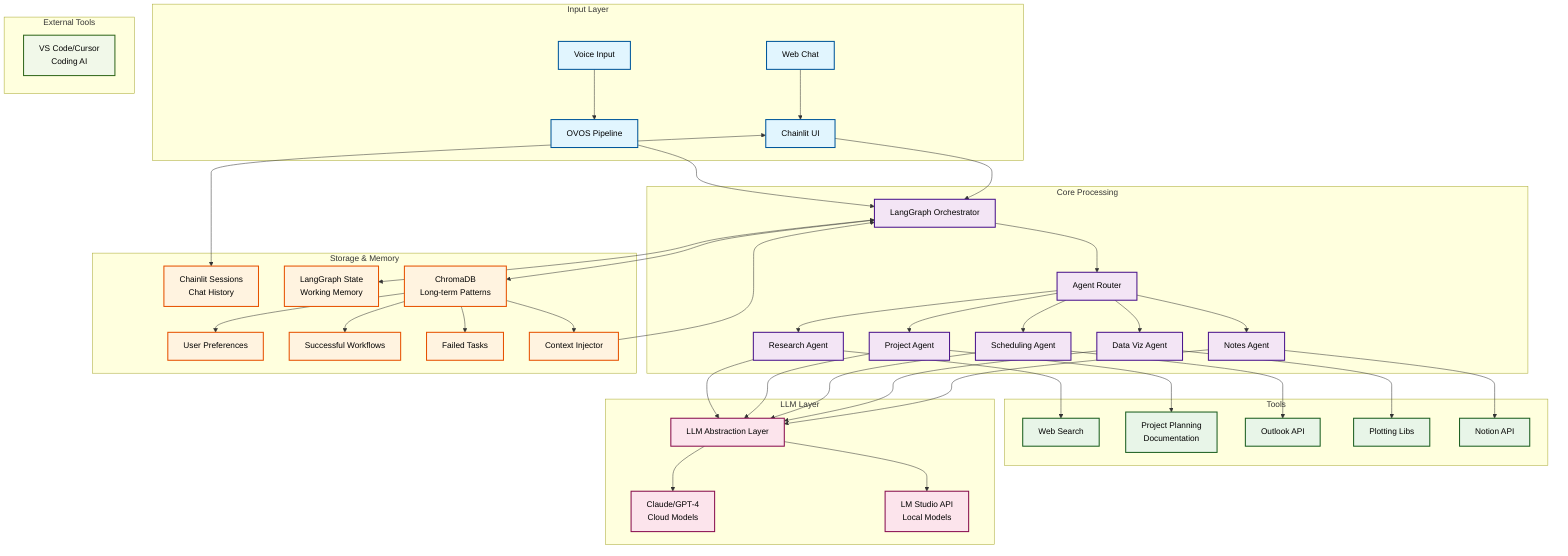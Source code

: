 graph TB
    subgraph "Input Layer"
        A[Voice Input] --> B[OVOS Pipeline]
        C[Web Chat] --> D[Chainlit UI]
    end
    
    subgraph "Core Processing"
        B --> E[LangGraph Orchestrator]
        D --> E
        E --> F[Agent Router]
        F --> G[Research Agent]
        F --> H[Project Agent]
        F --> I[Scheduling Agent]
        F --> J[Data Viz Agent]
        F --> K[Notes Agent]
    end
    
    subgraph "Tools"
        G --> L[Web Search]
        H --> M[Project Planning<br/>Documentation]
        I --> N[Outlook API]
        J --> O[Plotting Libs]
        K --> P[Notion API]
    end
    
    subgraph "Storage & Memory"
        D <--> Q[Chainlit Sessions<br/>Chat History]
        E <--> R[LangGraph State<br/>Working Memory]
        E <--> S[ChromaDB<br/>Long-term Patterns]
        S --> T[User Preferences]
        S --> U[Successful Workflows]
        S --> V[Failed Tasks]
        S --> W[Context Injector]
        W --> E
    end
    
    subgraph "LLM Layer"
        G --> X[LLM Abstraction Layer]
        H --> X
        I --> X
        J --> X
        K --> X
        X --> Y[Claude/GPT-4<br/>Cloud Models]
        X --> Z[LM Studio API<br/>Local Models]
    end
    
    subgraph "External Tools"
        AA[VS Code/Cursor<br/>Coding AI]
    end

    classDef inputLayer fill:#e1f5fe,stroke:#01579b,stroke-width:2px,color:#000000
    classDef coreLayer fill:#f3e5f5,stroke:#4a148c,stroke-width:2px,color:#000000
    classDef toolLayer fill:#e8f5e8,stroke:#1b5e20,stroke-width:2px,color:#000000
    classDef storageLayer fill:#fff3e0,stroke:#e65100,stroke-width:2px,color:#000000
    classDef llmLayer fill:#fce4ec,stroke:#880e4f,stroke-width:2px,color:#000000
    classDef externalLayer fill:#f1f8e9,stroke:#33691e,stroke-width:2px,color:#000000

    class A,B,C,D inputLayer
    class E,F,G,H,I,J,K coreLayer
    class L,M,N,O,P toolLayer
    class Q,R,S,T,U,V,W storageLayer
    class X,Y,Z llmLayer
    class AA externalLayer
